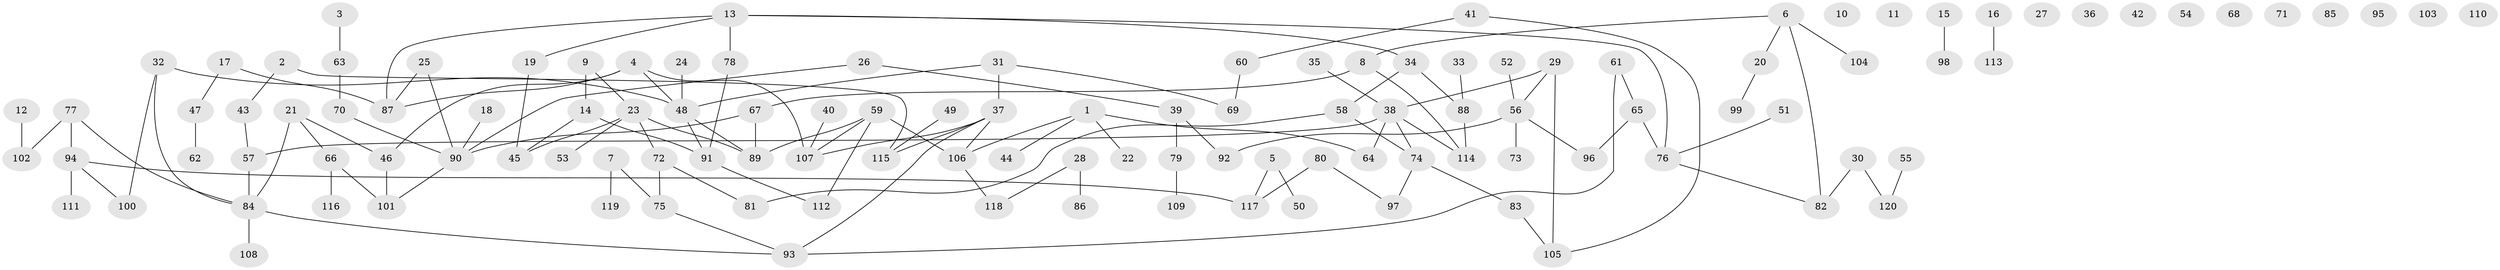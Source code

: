 // coarse degree distribution, {3: 0.2, 2: 0.11666666666666667, 1: 0.23333333333333334, 7: 0.03333333333333333, 0: 0.23333333333333334, 6: 0.06666666666666667, 8: 0.03333333333333333, 9: 0.016666666666666666, 5: 0.016666666666666666, 4: 0.05}
// Generated by graph-tools (version 1.1) at 2025/16/03/04/25 18:16:27]
// undirected, 120 vertices, 133 edges
graph export_dot {
graph [start="1"]
  node [color=gray90,style=filled];
  1;
  2;
  3;
  4;
  5;
  6;
  7;
  8;
  9;
  10;
  11;
  12;
  13;
  14;
  15;
  16;
  17;
  18;
  19;
  20;
  21;
  22;
  23;
  24;
  25;
  26;
  27;
  28;
  29;
  30;
  31;
  32;
  33;
  34;
  35;
  36;
  37;
  38;
  39;
  40;
  41;
  42;
  43;
  44;
  45;
  46;
  47;
  48;
  49;
  50;
  51;
  52;
  53;
  54;
  55;
  56;
  57;
  58;
  59;
  60;
  61;
  62;
  63;
  64;
  65;
  66;
  67;
  68;
  69;
  70;
  71;
  72;
  73;
  74;
  75;
  76;
  77;
  78;
  79;
  80;
  81;
  82;
  83;
  84;
  85;
  86;
  87;
  88;
  89;
  90;
  91;
  92;
  93;
  94;
  95;
  96;
  97;
  98;
  99;
  100;
  101;
  102;
  103;
  104;
  105;
  106;
  107;
  108;
  109;
  110;
  111;
  112;
  113;
  114;
  115;
  116;
  117;
  118;
  119;
  120;
  1 -- 22;
  1 -- 44;
  1 -- 64;
  1 -- 106;
  2 -- 43;
  2 -- 115;
  3 -- 63;
  4 -- 46;
  4 -- 48;
  4 -- 87;
  4 -- 107;
  5 -- 50;
  5 -- 117;
  6 -- 8;
  6 -- 20;
  6 -- 82;
  6 -- 104;
  7 -- 75;
  7 -- 119;
  8 -- 67;
  8 -- 114;
  9 -- 14;
  9 -- 23;
  12 -- 102;
  13 -- 19;
  13 -- 34;
  13 -- 76;
  13 -- 78;
  13 -- 87;
  14 -- 45;
  14 -- 91;
  15 -- 98;
  16 -- 113;
  17 -- 47;
  17 -- 87;
  18 -- 90;
  19 -- 45;
  20 -- 99;
  21 -- 46;
  21 -- 66;
  21 -- 84;
  23 -- 45;
  23 -- 53;
  23 -- 72;
  23 -- 89;
  24 -- 48;
  25 -- 87;
  25 -- 90;
  26 -- 39;
  26 -- 90;
  28 -- 86;
  28 -- 118;
  29 -- 38;
  29 -- 56;
  29 -- 105;
  30 -- 82;
  30 -- 120;
  31 -- 37;
  31 -- 48;
  31 -- 69;
  32 -- 48;
  32 -- 84;
  32 -- 100;
  33 -- 88;
  34 -- 58;
  34 -- 88;
  35 -- 38;
  37 -- 93;
  37 -- 106;
  37 -- 107;
  37 -- 115;
  38 -- 57;
  38 -- 64;
  38 -- 74;
  38 -- 114;
  39 -- 79;
  39 -- 92;
  40 -- 107;
  41 -- 60;
  41 -- 105;
  43 -- 57;
  46 -- 101;
  47 -- 62;
  48 -- 89;
  48 -- 91;
  49 -- 115;
  51 -- 76;
  52 -- 56;
  55 -- 120;
  56 -- 73;
  56 -- 92;
  56 -- 96;
  57 -- 84;
  58 -- 74;
  58 -- 81;
  59 -- 89;
  59 -- 106;
  59 -- 107;
  59 -- 112;
  60 -- 69;
  61 -- 65;
  61 -- 93;
  63 -- 70;
  65 -- 76;
  65 -- 96;
  66 -- 101;
  66 -- 116;
  67 -- 89;
  67 -- 90;
  70 -- 90;
  72 -- 75;
  72 -- 81;
  74 -- 83;
  74 -- 97;
  75 -- 93;
  76 -- 82;
  77 -- 84;
  77 -- 94;
  77 -- 102;
  78 -- 91;
  79 -- 109;
  80 -- 97;
  80 -- 117;
  83 -- 105;
  84 -- 93;
  84 -- 108;
  88 -- 114;
  90 -- 101;
  91 -- 112;
  94 -- 100;
  94 -- 111;
  94 -- 117;
  106 -- 118;
}
